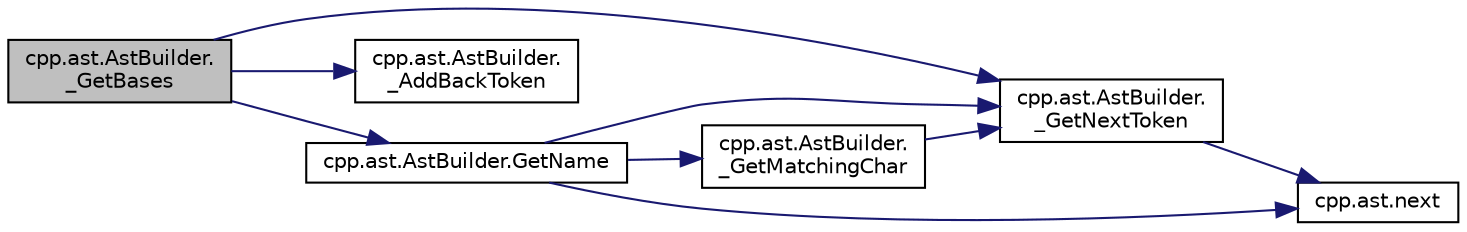 digraph "cpp.ast.AstBuilder._GetBases"
{
  edge [fontname="Helvetica",fontsize="10",labelfontname="Helvetica",labelfontsize="10"];
  node [fontname="Helvetica",fontsize="10",shape=record];
  rankdir="LR";
  Node52 [label="cpp.ast.AstBuilder.\l_GetBases",height=0.2,width=0.4,color="black", fillcolor="grey75", style="filled", fontcolor="black"];
  Node52 -> Node53 [color="midnightblue",fontsize="10",style="solid",fontname="Helvetica"];
  Node53 [label="cpp.ast.AstBuilder.\l_GetNextToken",height=0.2,width=0.4,color="black", fillcolor="white", style="filled",URL="$d9/dc3/classcpp_1_1ast_1_1_ast_builder.html#ac22b5683a8f1a86a49751d6d0bcd4b84"];
  Node53 -> Node54 [color="midnightblue",fontsize="10",style="solid",fontname="Helvetica"];
  Node54 [label="cpp.ast.next",height=0.2,width=0.4,color="black", fillcolor="white", style="filled",URL="$d2/d9c/namespacecpp_1_1ast.html#a39ad8261fef5e0a7c1c17c510541b66f"];
  Node52 -> Node55 [color="midnightblue",fontsize="10",style="solid",fontname="Helvetica"];
  Node55 [label="cpp.ast.AstBuilder.\l_AddBackToken",height=0.2,width=0.4,color="black", fillcolor="white", style="filled",URL="$d9/dc3/classcpp_1_1ast_1_1_ast_builder.html#a264b4e18c07863c4dae117fe623a0fb2"];
  Node52 -> Node56 [color="midnightblue",fontsize="10",style="solid",fontname="Helvetica"];
  Node56 [label="cpp.ast.AstBuilder.GetName",height=0.2,width=0.4,color="black", fillcolor="white", style="filled",URL="$d9/dc3/classcpp_1_1ast_1_1_ast_builder.html#a327957c4228325fc5f64821b047bdc6f"];
  Node56 -> Node53 [color="midnightblue",fontsize="10",style="solid",fontname="Helvetica"];
  Node56 -> Node54 [color="midnightblue",fontsize="10",style="solid",fontname="Helvetica"];
  Node56 -> Node57 [color="midnightblue",fontsize="10",style="solid",fontname="Helvetica"];
  Node57 [label="cpp.ast.AstBuilder.\l_GetMatchingChar",height=0.2,width=0.4,color="black", fillcolor="white", style="filled",URL="$d9/dc3/classcpp_1_1ast_1_1_ast_builder.html#a30936331903fe395451f8ed8ea2c26ba"];
  Node57 -> Node53 [color="midnightblue",fontsize="10",style="solid",fontname="Helvetica"];
}
